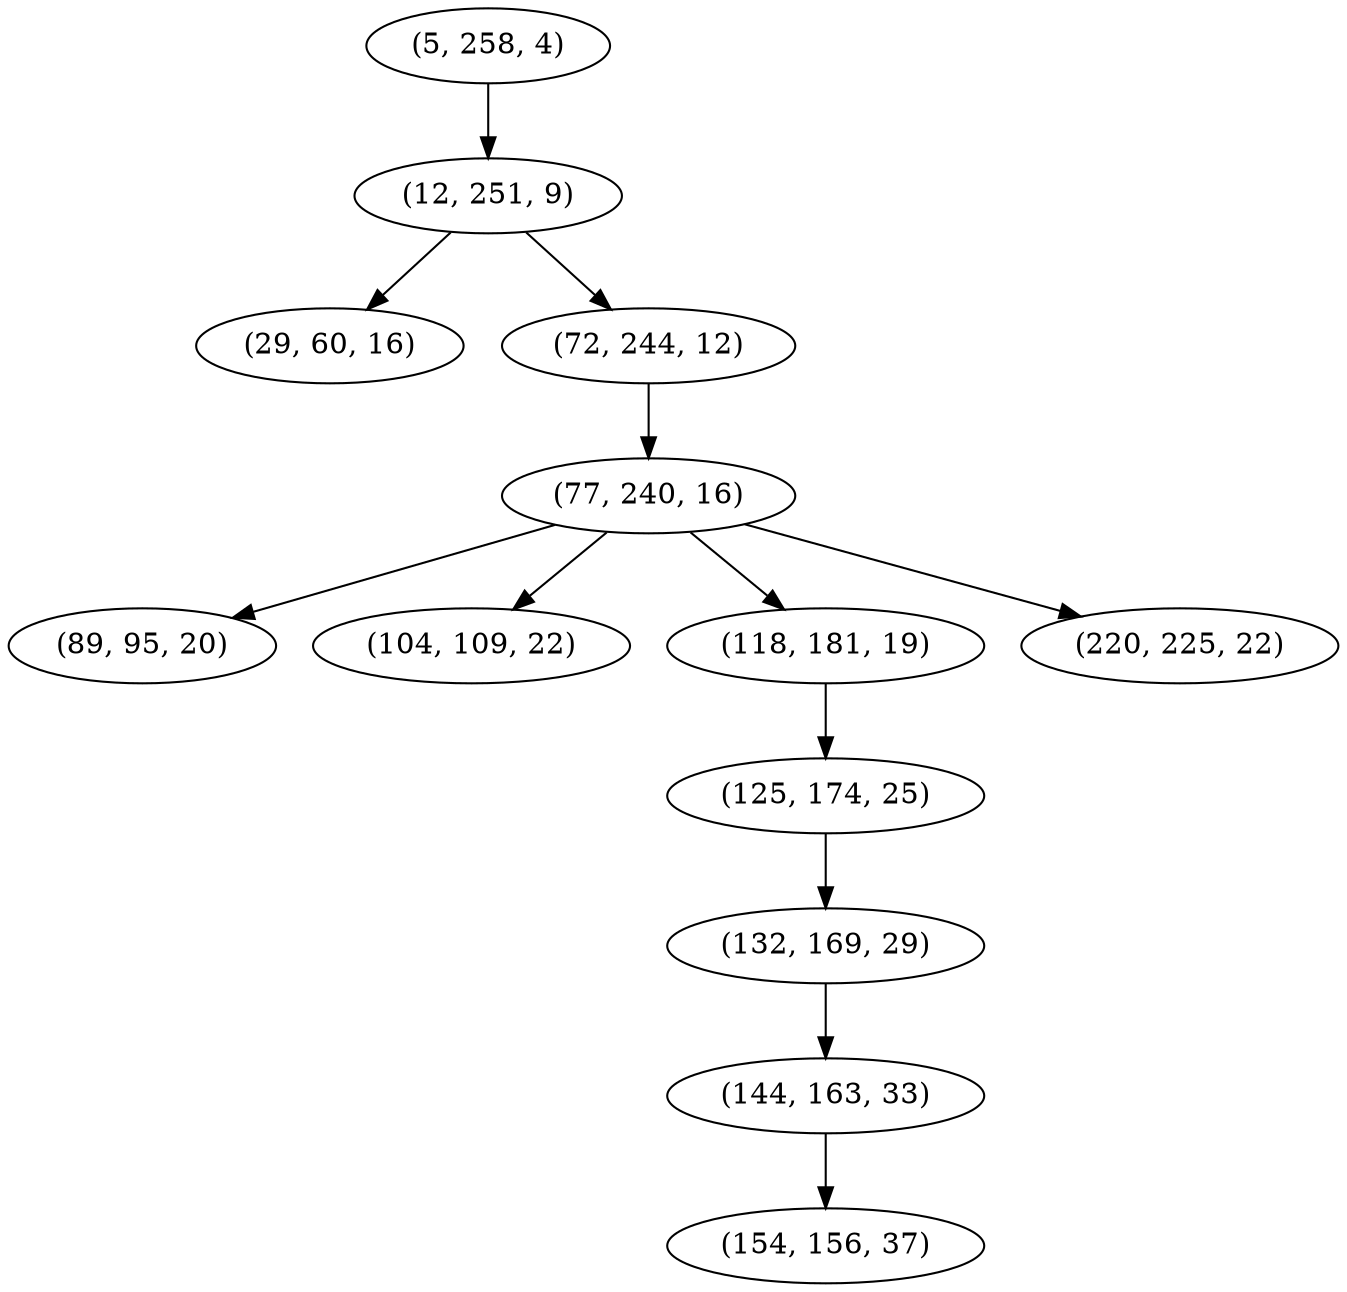 digraph tree {
    "(5, 258, 4)";
    "(12, 251, 9)";
    "(29, 60, 16)";
    "(72, 244, 12)";
    "(77, 240, 16)";
    "(89, 95, 20)";
    "(104, 109, 22)";
    "(118, 181, 19)";
    "(125, 174, 25)";
    "(132, 169, 29)";
    "(144, 163, 33)";
    "(154, 156, 37)";
    "(220, 225, 22)";
    "(5, 258, 4)" -> "(12, 251, 9)";
    "(12, 251, 9)" -> "(29, 60, 16)";
    "(12, 251, 9)" -> "(72, 244, 12)";
    "(72, 244, 12)" -> "(77, 240, 16)";
    "(77, 240, 16)" -> "(89, 95, 20)";
    "(77, 240, 16)" -> "(104, 109, 22)";
    "(77, 240, 16)" -> "(118, 181, 19)";
    "(77, 240, 16)" -> "(220, 225, 22)";
    "(118, 181, 19)" -> "(125, 174, 25)";
    "(125, 174, 25)" -> "(132, 169, 29)";
    "(132, 169, 29)" -> "(144, 163, 33)";
    "(144, 163, 33)" -> "(154, 156, 37)";
}
